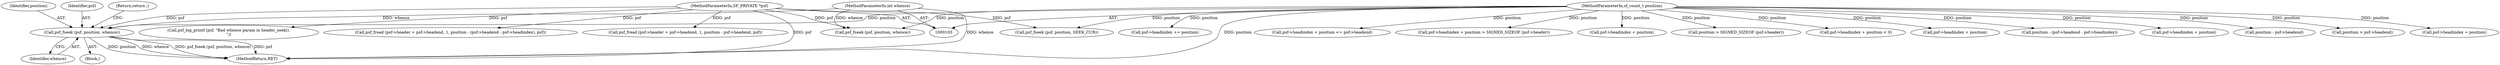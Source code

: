 digraph "0_libsndfile_708e996c87c5fae77b104ccfeb8f6db784c32074_14@pointer" {
"1000176" [label="(Call,psf_fseek (psf, position, whence))"];
"1000104" [label="(MethodParameterIn,SF_PRIVATE *psf)"];
"1000105" [label="(MethodParameterIn,sf_count_t position)"];
"1000106" [label="(MethodParameterIn,int whence)"];
"1000199" [label="(Call,psf->headindex + position > SIGNED_SIZEOF (psf->header))"];
"1000217" [label="(Call,psf_fseek (psf, position, SEEK_CUR))"];
"1000255" [label="(Call,psf_log_printf (psf, \"Bad whence param in header_seek().\n\"))"];
"1000183" [label="(Call,psf->headindex + position)"];
"1000175" [label="(Block,)"];
"1000113" [label="(Call,position > SIGNED_SIZEOF (psf->header))"];
"1000158" [label="(Call,psf->headindex + position < 0)"];
"1000200" [label="(Call,psf->headindex + position)"];
"1000235" [label="(Call,position - (psf->headend - psf->headindex))"];
"1000106" [label="(MethodParameterIn,int whence)"];
"1000159" [label="(Call,psf->headindex + position)"];
"1000105" [label="(MethodParameterIn,sf_count_t position)"];
"1000120" [label="(Call,psf_fseek (psf, position, whence))"];
"1000180" [label="(Return,return ;)"];
"1000104" [label="(MethodParameterIn,SF_PRIVATE *psf)"];
"1000144" [label="(Call,position - psf->headend)"];
"1000126" [label="(Call,position > psf->headend)"];
"1000260" [label="(MethodReturn,RET)"];
"1000226" [label="(Call,psf_fread (psf->header + psf->headend, 1, position - (psf->headend - psf->headindex), psf))"];
"1000176" [label="(Call,psf_fseek (psf, position, whence))"];
"1000150" [label="(Call,psf->headindex = position)"];
"1000135" [label="(Call,psf_fread (psf->header + psf->headend, 1, position - psf->headend, psf))"];
"1000192" [label="(Call,psf->headindex += position)"];
"1000178" [label="(Identifier,position)"];
"1000177" [label="(Identifier,psf)"];
"1000182" [label="(Call,psf->headindex + position <= psf->headend)"];
"1000179" [label="(Identifier,whence)"];
"1000176" -> "1000175"  [label="AST: "];
"1000176" -> "1000179"  [label="CFG: "];
"1000177" -> "1000176"  [label="AST: "];
"1000178" -> "1000176"  [label="AST: "];
"1000179" -> "1000176"  [label="AST: "];
"1000180" -> "1000176"  [label="CFG: "];
"1000176" -> "1000260"  [label="DDG: position"];
"1000176" -> "1000260"  [label="DDG: whence"];
"1000176" -> "1000260"  [label="DDG: psf_fseek (psf, position, whence)"];
"1000176" -> "1000260"  [label="DDG: psf"];
"1000104" -> "1000176"  [label="DDG: psf"];
"1000105" -> "1000176"  [label="DDG: position"];
"1000106" -> "1000176"  [label="DDG: whence"];
"1000104" -> "1000103"  [label="AST: "];
"1000104" -> "1000260"  [label="DDG: psf"];
"1000104" -> "1000120"  [label="DDG: psf"];
"1000104" -> "1000135"  [label="DDG: psf"];
"1000104" -> "1000217"  [label="DDG: psf"];
"1000104" -> "1000226"  [label="DDG: psf"];
"1000104" -> "1000255"  [label="DDG: psf"];
"1000105" -> "1000103"  [label="AST: "];
"1000105" -> "1000260"  [label="DDG: position"];
"1000105" -> "1000113"  [label="DDG: position"];
"1000105" -> "1000120"  [label="DDG: position"];
"1000105" -> "1000126"  [label="DDG: position"];
"1000105" -> "1000144"  [label="DDG: position"];
"1000105" -> "1000150"  [label="DDG: position"];
"1000105" -> "1000158"  [label="DDG: position"];
"1000105" -> "1000159"  [label="DDG: position"];
"1000105" -> "1000182"  [label="DDG: position"];
"1000105" -> "1000183"  [label="DDG: position"];
"1000105" -> "1000192"  [label="DDG: position"];
"1000105" -> "1000199"  [label="DDG: position"];
"1000105" -> "1000200"  [label="DDG: position"];
"1000105" -> "1000217"  [label="DDG: position"];
"1000105" -> "1000235"  [label="DDG: position"];
"1000106" -> "1000103"  [label="AST: "];
"1000106" -> "1000260"  [label="DDG: whence"];
"1000106" -> "1000120"  [label="DDG: whence"];
}
